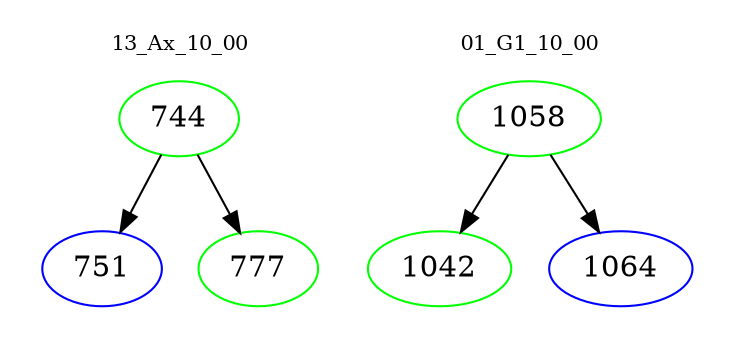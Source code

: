 digraph{
subgraph cluster_0 {
color = white
label = "13_Ax_10_00";
fontsize=10;
T0_744 [label="744", color="green"]
T0_744 -> T0_751 [color="black"]
T0_751 [label="751", color="blue"]
T0_744 -> T0_777 [color="black"]
T0_777 [label="777", color="green"]
}
subgraph cluster_1 {
color = white
label = "01_G1_10_00";
fontsize=10;
T1_1058 [label="1058", color="green"]
T1_1058 -> T1_1042 [color="black"]
T1_1042 [label="1042", color="green"]
T1_1058 -> T1_1064 [color="black"]
T1_1064 [label="1064", color="blue"]
}
}
